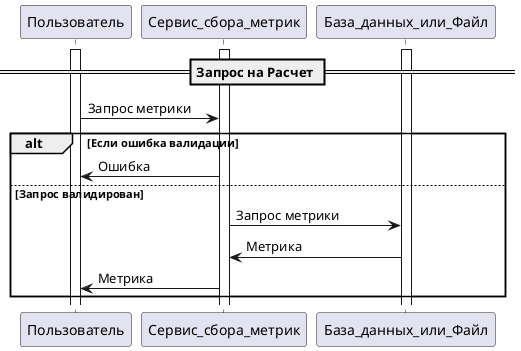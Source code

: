 @startuml
!pragma layout smetana
== Запрос на Расчет ==
activate Пользователь
activate Сервис_сбора_метрик
activate База_данных_или_Файл

Пользователь -> Сервис_сбора_метрик: Запрос метрики
alt Если ошибка валидации
    Сервис_сбора_метрик -> Пользователь: Ошибка
else Запрос валидирован
    Сервис_сбора_метрик  -> База_данных_или_Файл: Запрос метрики
    База_данных_или_Файл  -> Сервис_сбора_метрик: Метрика
    Сервис_сбора_метрик -> Пользователь: Метрика
end
@enduml